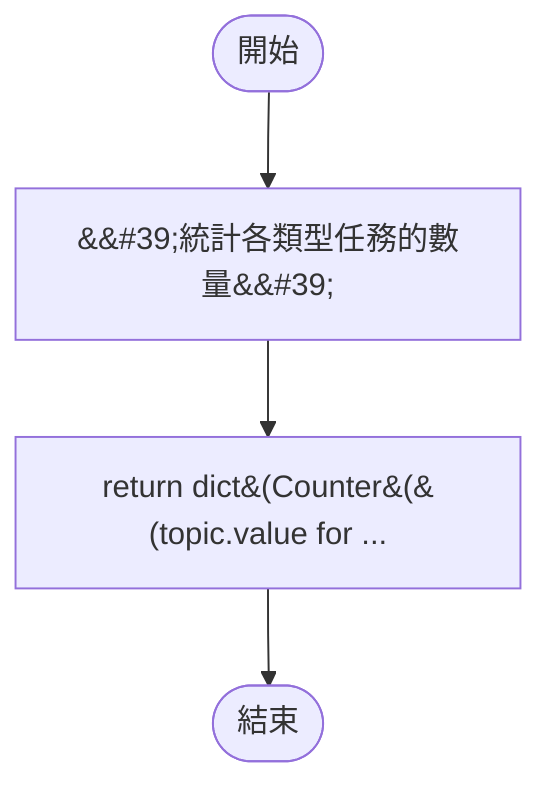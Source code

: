 flowchart TB
    n1([開始])
    n2([結束])
    n3[&amp;&#35;39;統計各類型任務的數量&amp;&#35;39;]
    n4[return dict&#40;Counter&#40;&#40;topic.value for ...]
    n1 --> n3
    n3 --> n4
    n4 --> n2
